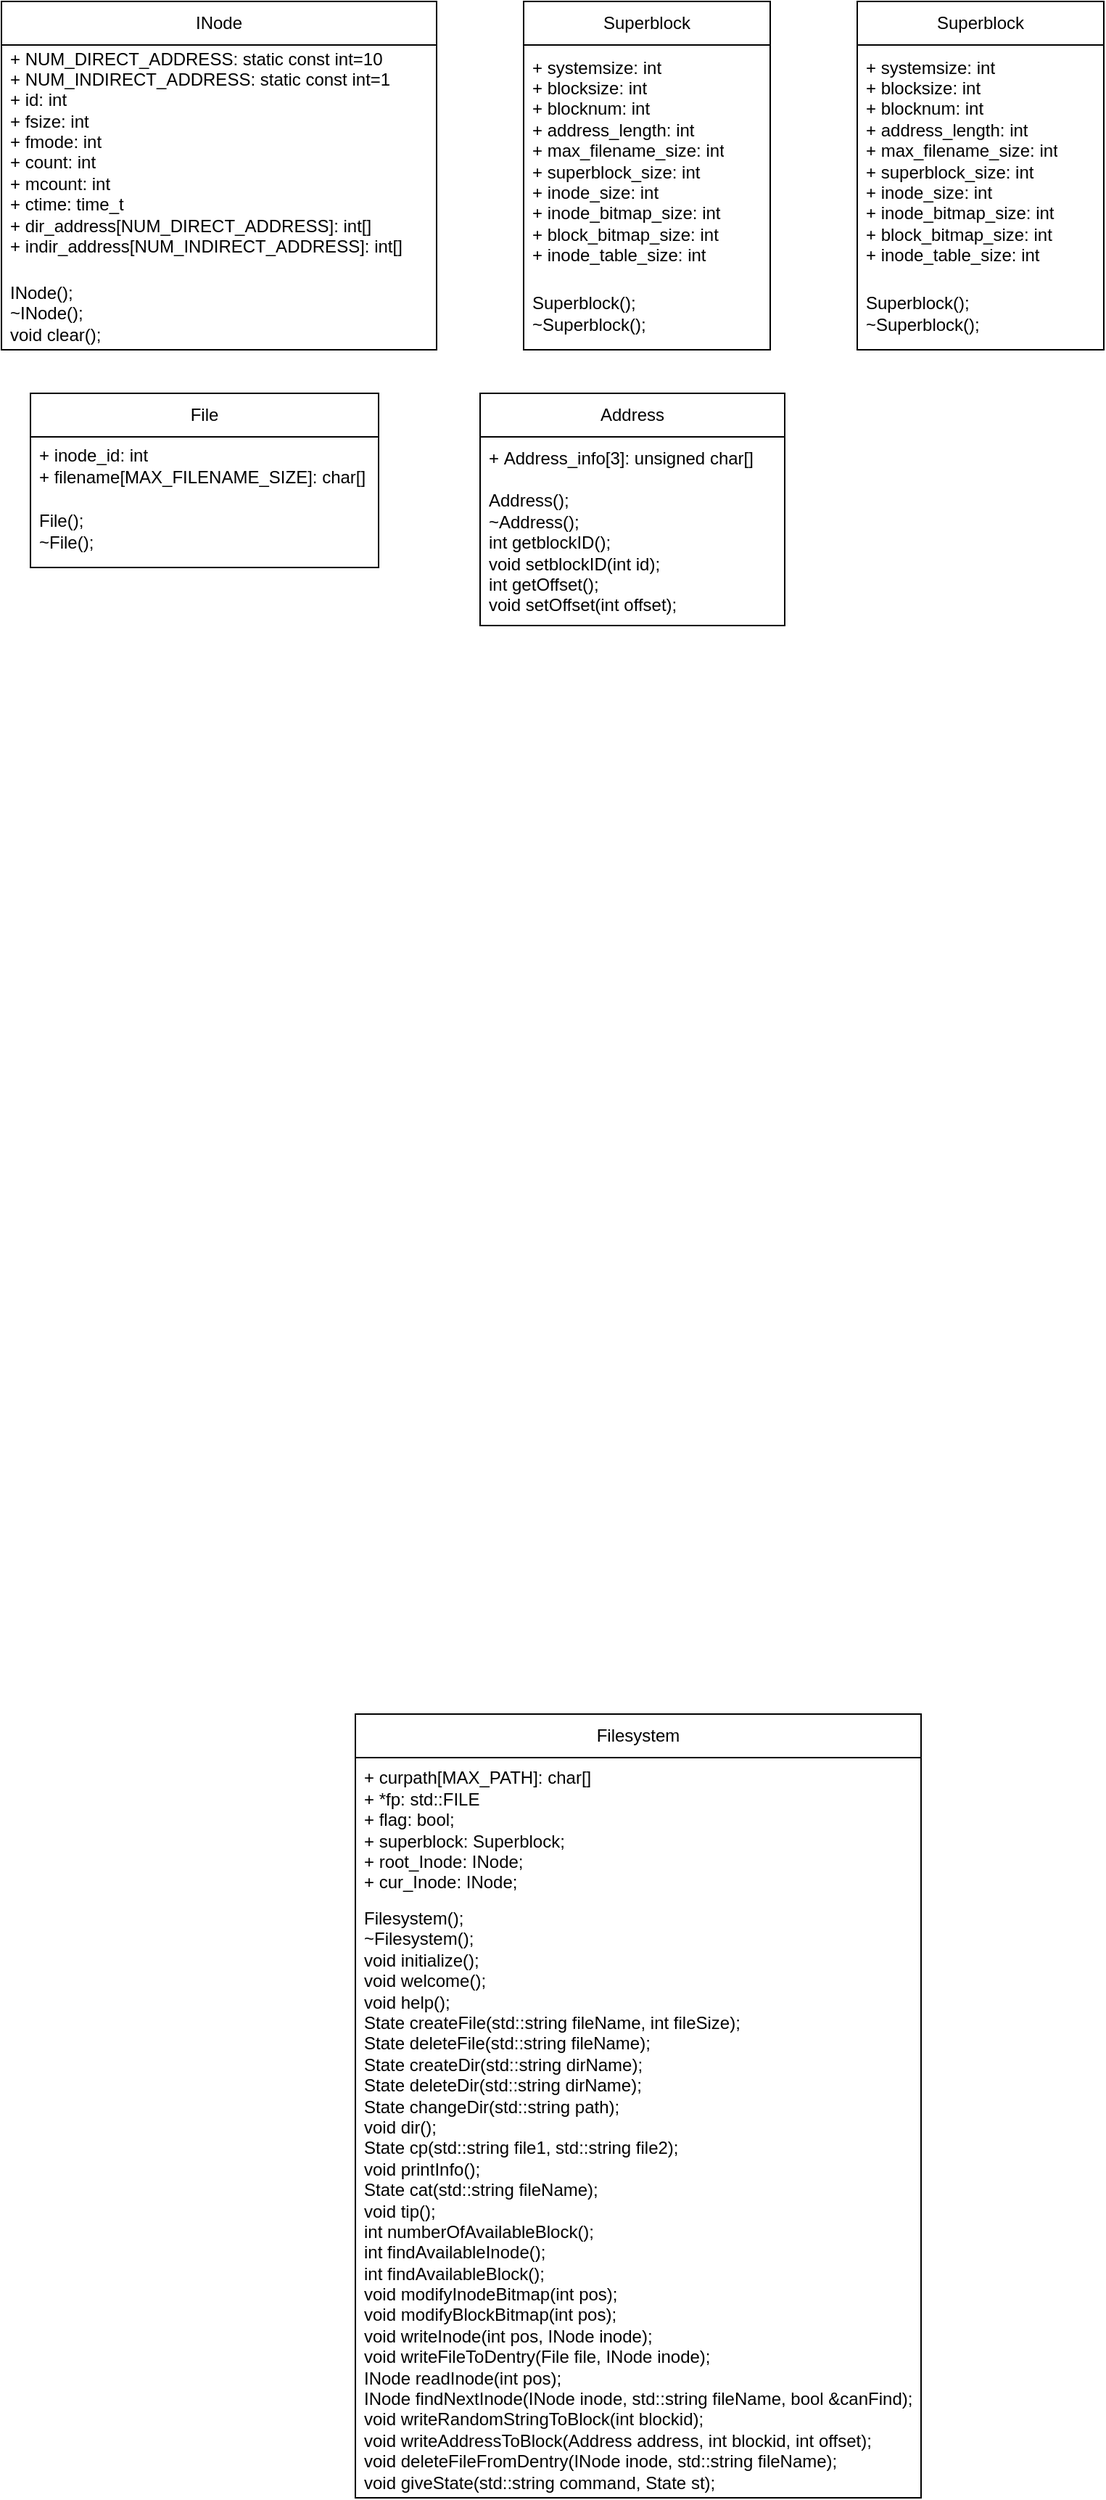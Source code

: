 <mxfile version="21.5.0" type="github">
  <diagram id="PnP3ODJL_Z0Urigxx_61" name="第 1 页">
    <mxGraphModel dx="1290" dy="549" grid="1" gridSize="10" guides="1" tooltips="1" connect="1" arrows="1" fold="1" page="1" pageScale="1" pageWidth="827" pageHeight="1169" math="0" shadow="0">
      <root>
        <mxCell id="0" />
        <mxCell id="1" parent="0" />
        <mxCell id="QhrNZY7RJF_LfjgAWxW2-1" value="INode" style="swimlane;fontStyle=0;childLayout=stackLayout;horizontal=1;startSize=30;horizontalStack=0;resizeParent=1;resizeParentMax=0;resizeLast=0;collapsible=1;marginBottom=0;whiteSpace=wrap;html=1;" parent="1" vertex="1">
          <mxGeometry x="20" y="20" width="300" height="240" as="geometry">
            <mxRectangle x="290" y="200" width="70" height="30" as="alternateBounds" />
          </mxGeometry>
        </mxCell>
        <mxCell id="QhrNZY7RJF_LfjgAWxW2-2" value="+ NUM_DIRECT_ADDRESS:&amp;nbsp;static const int=10&lt;br&gt;+ NUM_INDIRECT_ADDRESS:&amp;nbsp;static const int=1&lt;br&gt;&lt;div&gt;+ id: int&lt;/div&gt;&lt;div&gt;&lt;span style=&quot;background-color: initial;&quot;&gt;+ fsize: int&lt;/span&gt;&lt;/div&gt;&lt;div&gt;+ fmode: int&lt;/div&gt;&lt;div&gt;+ count: int&lt;/div&gt;&lt;div&gt;+ mcount: int&lt;/div&gt;&lt;div&gt;&lt;span style=&quot;background-color: initial;&quot;&gt;+ ctime: time_t&lt;/span&gt;&lt;/div&gt;&lt;div&gt;&lt;span style=&quot;background-color: initial;&quot;&gt;+ dir_address[NUM_DIRECT_ADDRESS]: int[]&lt;/span&gt;&lt;/div&gt;&lt;div&gt;+ indir_address[NUM_INDIRECT_ADDRESS]: int[]&lt;/div&gt;&lt;div&gt;&lt;br&gt;&lt;/div&gt;" style="text;strokeColor=none;fillColor=none;align=left;verticalAlign=middle;spacingLeft=4;spacingRight=4;overflow=hidden;points=[[0,0.5],[1,0.5]];portConstraint=eastwest;rotatable=0;whiteSpace=wrap;html=1;" parent="QhrNZY7RJF_LfjgAWxW2-1" vertex="1">
          <mxGeometry y="30" width="300" height="160" as="geometry" />
        </mxCell>
        <mxCell id="QhrNZY7RJF_LfjgAWxW2-3" value="INode();&lt;div&gt;~INode();&lt;/div&gt;&lt;div&gt;void clear();&lt;/div&gt;" style="text;strokeColor=none;fillColor=none;align=left;verticalAlign=middle;spacingLeft=4;spacingRight=4;overflow=hidden;points=[[0,0.5],[1,0.5]];portConstraint=eastwest;rotatable=0;whiteSpace=wrap;html=1;" parent="QhrNZY7RJF_LfjgAWxW2-1" vertex="1">
          <mxGeometry y="190" width="300" height="50" as="geometry" />
        </mxCell>
        <mxCell id="QhrNZY7RJF_LfjgAWxW2-11" value="Superblock" style="swimlane;fontStyle=0;childLayout=stackLayout;horizontal=1;startSize=30;horizontalStack=0;resizeParent=1;resizeParentMax=0;resizeLast=0;collapsible=1;marginBottom=0;whiteSpace=wrap;html=1;" parent="1" vertex="1">
          <mxGeometry x="380" y="20" width="170" height="240" as="geometry">
            <mxRectangle x="290" y="200" width="70" height="30" as="alternateBounds" />
          </mxGeometry>
        </mxCell>
        <mxCell id="QhrNZY7RJF_LfjgAWxW2-12" value="+ systemsize: int&lt;br&gt;&lt;div&gt;+ blocksize: int&lt;/div&gt;&lt;div&gt;+ blocknum: int&lt;/div&gt;&lt;div&gt;+ address_length: int&lt;/div&gt;&lt;div&gt;+ max_filename_size: int&lt;/div&gt;&lt;div&gt;+ superblock_size: int&lt;/div&gt;&lt;div&gt;+ inode_size: int&lt;/div&gt;&lt;div&gt;+ inode_bitmap_size: int&lt;/div&gt;&lt;div&gt;+ block_bitmap_size: int&lt;/div&gt;&lt;div&gt;+ inode_table_size: int&lt;/div&gt;" style="text;strokeColor=none;fillColor=none;align=left;verticalAlign=middle;spacingLeft=4;spacingRight=4;overflow=hidden;points=[[0,0.5],[1,0.5]];portConstraint=eastwest;rotatable=0;whiteSpace=wrap;html=1;" parent="QhrNZY7RJF_LfjgAWxW2-11" vertex="1">
          <mxGeometry y="30" width="170" height="160" as="geometry" />
        </mxCell>
        <mxCell id="QhrNZY7RJF_LfjgAWxW2-13" value="&lt;div&gt;Superblock();&lt;/div&gt;&lt;div&gt;~Superblock();&lt;/div&gt;" style="text;strokeColor=none;fillColor=none;align=left;verticalAlign=middle;spacingLeft=4;spacingRight=4;overflow=hidden;points=[[0,0.5],[1,0.5]];portConstraint=eastwest;rotatable=0;whiteSpace=wrap;html=1;" parent="QhrNZY7RJF_LfjgAWxW2-11" vertex="1">
          <mxGeometry y="190" width="170" height="50" as="geometry" />
        </mxCell>
        <mxCell id="QhrNZY7RJF_LfjgAWxW2-14" value="Superblock" style="swimlane;fontStyle=0;childLayout=stackLayout;horizontal=1;startSize=30;horizontalStack=0;resizeParent=1;resizeParentMax=0;resizeLast=0;collapsible=1;marginBottom=0;whiteSpace=wrap;html=1;" parent="1" vertex="1">
          <mxGeometry x="610" y="20" width="170" height="240" as="geometry">
            <mxRectangle x="290" y="200" width="70" height="30" as="alternateBounds" />
          </mxGeometry>
        </mxCell>
        <mxCell id="QhrNZY7RJF_LfjgAWxW2-15" value="+ systemsize: int&lt;br&gt;&lt;div&gt;+ blocksize: int&lt;/div&gt;&lt;div&gt;+ blocknum: int&lt;/div&gt;&lt;div&gt;+ address_length: int&lt;/div&gt;&lt;div&gt;+ max_filename_size: int&lt;/div&gt;&lt;div&gt;+ superblock_size: int&lt;/div&gt;&lt;div&gt;+ inode_size: int&lt;/div&gt;&lt;div&gt;+ inode_bitmap_size: int&lt;/div&gt;&lt;div&gt;+ block_bitmap_size: int&lt;/div&gt;&lt;div&gt;+ inode_table_size: int&lt;/div&gt;" style="text;strokeColor=none;fillColor=none;align=left;verticalAlign=middle;spacingLeft=4;spacingRight=4;overflow=hidden;points=[[0,0.5],[1,0.5]];portConstraint=eastwest;rotatable=0;whiteSpace=wrap;html=1;" parent="QhrNZY7RJF_LfjgAWxW2-14" vertex="1">
          <mxGeometry y="30" width="170" height="160" as="geometry" />
        </mxCell>
        <mxCell id="QhrNZY7RJF_LfjgAWxW2-16" value="&lt;div&gt;Superblock();&lt;/div&gt;&lt;div&gt;~Superblock();&lt;/div&gt;" style="text;strokeColor=none;fillColor=none;align=left;verticalAlign=middle;spacingLeft=4;spacingRight=4;overflow=hidden;points=[[0,0.5],[1,0.5]];portConstraint=eastwest;rotatable=0;whiteSpace=wrap;html=1;" parent="QhrNZY7RJF_LfjgAWxW2-14" vertex="1">
          <mxGeometry y="190" width="170" height="50" as="geometry" />
        </mxCell>
        <mxCell id="VXlflUnSjsPK-KDwTogi-1" value="File" style="swimlane;fontStyle=0;childLayout=stackLayout;horizontal=1;startSize=30;horizontalStack=0;resizeParent=1;resizeParentMax=0;resizeLast=0;collapsible=1;marginBottom=0;whiteSpace=wrap;html=1;" vertex="1" parent="1">
          <mxGeometry x="40" y="290" width="240" height="120" as="geometry">
            <mxRectangle x="290" y="200" width="70" height="30" as="alternateBounds" />
          </mxGeometry>
        </mxCell>
        <mxCell id="VXlflUnSjsPK-KDwTogi-2" value="+ inode_id: int&lt;br&gt;&lt;div&gt;+ filename[MAX_FILENAME_SIZE]: char[]&lt;/div&gt;" style="text;strokeColor=none;fillColor=none;align=left;verticalAlign=middle;spacingLeft=4;spacingRight=4;overflow=hidden;points=[[0,0.5],[1,0.5]];portConstraint=eastwest;rotatable=0;whiteSpace=wrap;html=1;" vertex="1" parent="VXlflUnSjsPK-KDwTogi-1">
          <mxGeometry y="30" width="240" height="40" as="geometry" />
        </mxCell>
        <mxCell id="VXlflUnSjsPK-KDwTogi-3" value="&lt;div&gt;File();&lt;/div&gt;&lt;div&gt;~File();&lt;/div&gt;" style="text;strokeColor=none;fillColor=none;align=left;verticalAlign=middle;spacingLeft=4;spacingRight=4;overflow=hidden;points=[[0,0.5],[1,0.5]];portConstraint=eastwest;rotatable=0;whiteSpace=wrap;html=1;" vertex="1" parent="VXlflUnSjsPK-KDwTogi-1">
          <mxGeometry y="70" width="240" height="50" as="geometry" />
        </mxCell>
        <mxCell id="VXlflUnSjsPK-KDwTogi-4" value="Address" style="swimlane;fontStyle=0;childLayout=stackLayout;horizontal=1;startSize=30;horizontalStack=0;resizeParent=1;resizeParentMax=0;resizeLast=0;collapsible=1;marginBottom=0;whiteSpace=wrap;html=1;" vertex="1" parent="1">
          <mxGeometry x="350" y="290" width="210" height="160" as="geometry">
            <mxRectangle x="290" y="200" width="70" height="30" as="alternateBounds" />
          </mxGeometry>
        </mxCell>
        <mxCell id="VXlflUnSjsPK-KDwTogi-5" value="&lt;span style=&quot;background-color: initial;&quot;&gt;+&amp;nbsp;Address_info&lt;/span&gt;&lt;span style=&quot;background-color: initial;&quot;&gt;[3]: unsigned char[]&lt;/span&gt;" style="text;strokeColor=none;fillColor=none;align=left;verticalAlign=middle;spacingLeft=4;spacingRight=4;overflow=hidden;points=[[0,0.5],[1,0.5]];portConstraint=eastwest;rotatable=0;whiteSpace=wrap;html=1;" vertex="1" parent="VXlflUnSjsPK-KDwTogi-4">
          <mxGeometry y="30" width="210" height="30" as="geometry" />
        </mxCell>
        <mxCell id="VXlflUnSjsPK-KDwTogi-6" value="&lt;div&gt;Address();&lt;/div&gt;&lt;div&gt;~Address();&lt;span style=&quot;&quot;&gt;&lt;/span&gt;&lt;/div&gt;&lt;div&gt;&lt;span style=&quot;&quot;&gt;int getblockID();&lt;/span&gt;&lt;/div&gt;&lt;div&gt;&lt;span style=&quot;&quot;&gt;void setblockID(int id);&lt;/span&gt;&lt;/div&gt;&lt;div&gt;&lt;span style=&quot;&quot;&gt;int getOffset();&lt;/span&gt;&lt;/div&gt;&lt;div&gt;&lt;span style=&quot;&quot;&gt;void setOffset(int offset);&lt;/span&gt;&lt;/div&gt;" style="text;strokeColor=none;fillColor=none;align=left;verticalAlign=middle;spacingLeft=4;spacingRight=4;overflow=hidden;points=[[0,0.5],[1,0.5]];portConstraint=eastwest;rotatable=0;whiteSpace=wrap;html=1;" vertex="1" parent="VXlflUnSjsPK-KDwTogi-4">
          <mxGeometry y="60" width="210" height="100" as="geometry" />
        </mxCell>
        <mxCell id="VXlflUnSjsPK-KDwTogi-7" value="Filesystem" style="swimlane;fontStyle=0;childLayout=stackLayout;horizontal=1;startSize=30;horizontalStack=0;resizeParent=1;resizeParentMax=0;resizeLast=0;collapsible=1;marginBottom=0;whiteSpace=wrap;html=1;" vertex="1" parent="1">
          <mxGeometry x="264" y="1200" width="390" height="540" as="geometry">
            <mxRectangle x="290" y="200" width="70" height="30" as="alternateBounds" />
          </mxGeometry>
        </mxCell>
        <mxCell id="VXlflUnSjsPK-KDwTogi-8" value="&lt;div&gt;+ curpath[MAX_PATH]: char[]&lt;/div&gt;&lt;div&gt;+ *fp: std::FILE&lt;/div&gt;&lt;div&gt;+ flag: bool;&lt;/div&gt;&lt;div&gt;+ superblock: Superblock;&lt;/div&gt;&lt;div&gt;+ root_Inode: INode;&lt;/div&gt;&lt;div&gt;+ cur_Inode: INode;&lt;/div&gt;" style="text;strokeColor=none;fillColor=none;align=left;verticalAlign=middle;spacingLeft=4;spacingRight=4;overflow=hidden;points=[[0,0.5],[1,0.5]];portConstraint=eastwest;rotatable=0;whiteSpace=wrap;html=1;" vertex="1" parent="VXlflUnSjsPK-KDwTogi-7">
          <mxGeometry y="30" width="390" height="100" as="geometry" />
        </mxCell>
        <mxCell id="VXlflUnSjsPK-KDwTogi-9" value="&lt;div&gt;Filesystem();&lt;/div&gt;&lt;div&gt;~Filesystem();&lt;/div&gt;&lt;div&gt;void initialize();&lt;/div&gt;&lt;div&gt;void welcome();&lt;/div&gt;&lt;div&gt;void help();&lt;/div&gt;&lt;div&gt;State createFile(std::string fileName, int fileSize);&lt;/div&gt;&lt;div&gt;State deleteFile(std::string fileName);&lt;/div&gt;&lt;div&gt;State createDir(std::string dirName);&lt;/div&gt;&lt;div&gt;State deleteDir(std::string dirName);&lt;/div&gt;&lt;div&gt;State changeDir(std::string path);&lt;/div&gt;&lt;div&gt;void dir();&lt;/div&gt;&lt;div&gt;State cp(std::string file1, std::string file2);&lt;/div&gt;&lt;div&gt;void printInfo();&lt;/div&gt;&lt;div&gt;State cat(std::string fileName);&lt;/div&gt;&lt;div&gt;void tip();&lt;/div&gt;&lt;div&gt;int numberOfAvailableBlock();&lt;/div&gt;&lt;div&gt;int findAvailableInode();&lt;/div&gt;&lt;div&gt;int findAvailableBlock();&lt;/div&gt;&lt;div&gt;void modifyInodeBitmap(int pos);&lt;/div&gt;&lt;div&gt;void modifyBlockBitmap(int pos);&lt;/div&gt;&lt;div&gt;void writeInode(int pos, INode inode);&lt;/div&gt;&lt;div&gt;void writeFileToDentry(File file, INode inode);&lt;/div&gt;&lt;div&gt;INode readInode(int pos);&lt;/div&gt;&lt;div&gt;INode findNextInode(INode inode, std::string fileName, bool &amp;amp;canFind);&lt;/div&gt;&lt;div&gt;void writeRandomStringToBlock(int blockid);&lt;/div&gt;&lt;div&gt;void writeAddressToBlock(Address address, int blockid, int offset);&lt;/div&gt;&lt;div&gt;void deleteFileFromDentry(INode inode, std::string fileName);&lt;/div&gt;&lt;div&gt;void giveState(std::string command, State st);&lt;/div&gt;" style="text;strokeColor=none;fillColor=none;align=left;verticalAlign=middle;spacingLeft=4;spacingRight=4;overflow=hidden;points=[[0,0.5],[1,0.5]];portConstraint=eastwest;rotatable=0;whiteSpace=wrap;html=1;" vertex="1" parent="VXlflUnSjsPK-KDwTogi-7">
          <mxGeometry y="130" width="390" height="410" as="geometry" />
        </mxCell>
      </root>
    </mxGraphModel>
  </diagram>
</mxfile>

